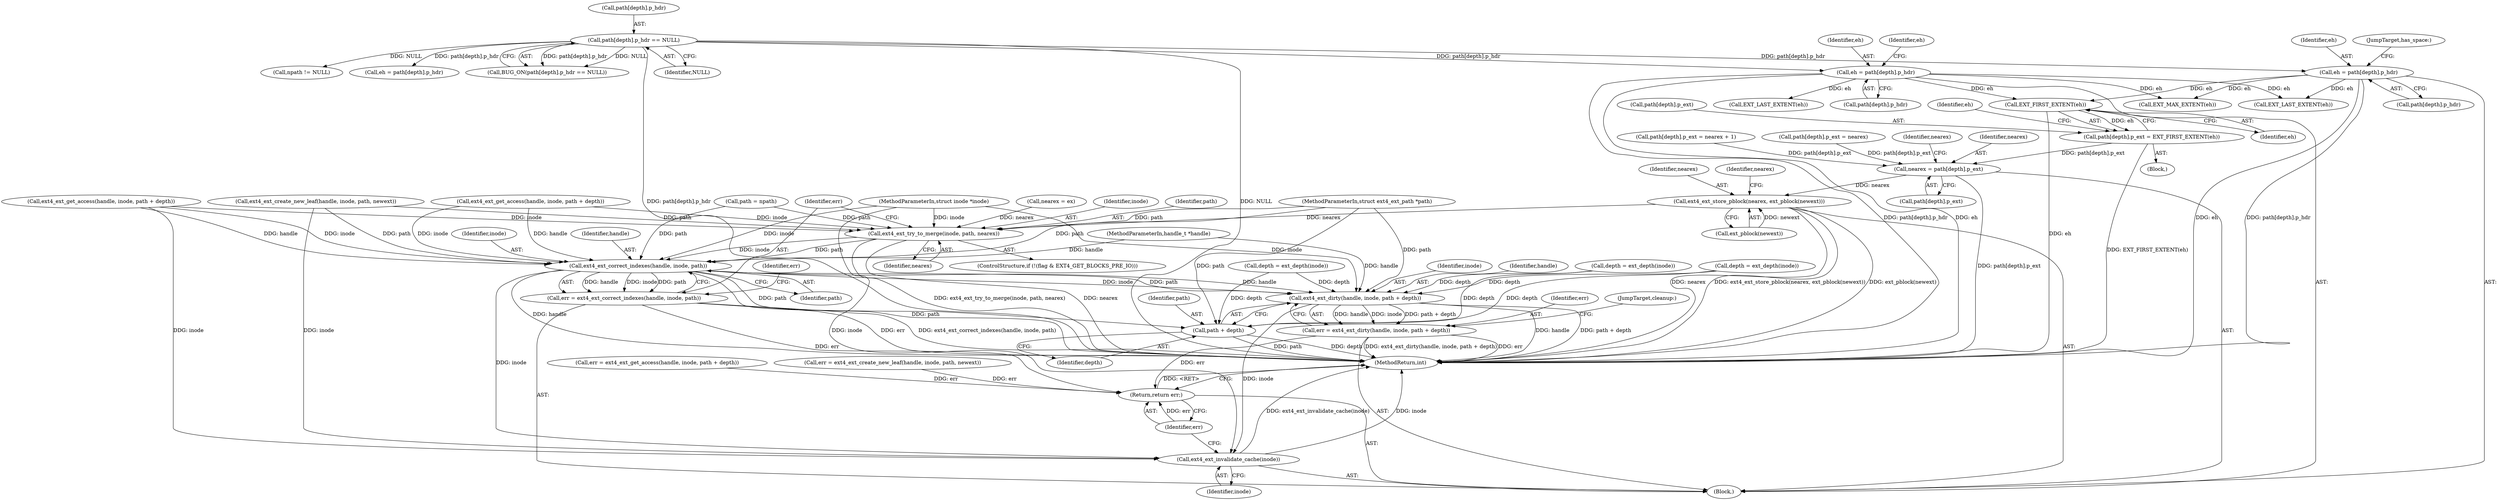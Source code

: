 digraph "0_linux_744692dc059845b2a3022119871846e74d4f6e11_1@pointer" {
"1000403" [label="(Call,EXT_FIRST_EXTENT(eh))"];
"1000355" [label="(Call,eh = path[depth].p_hdr)"];
"1000150" [label="(Call,path[depth].p_hdr == NULL)"];
"1000234" [label="(Call,eh = path[depth].p_hdr)"];
"1000397" [label="(Call,path[depth].p_ext = EXT_FIRST_EXTENT(eh))"];
"1000548" [label="(Call,nearex = path[depth].p_ext)"];
"1000562" [label="(Call,ext4_ext_store_pblock(nearex, ext_pblock(newext)))"];
"1000579" [label="(Call,ext4_ext_try_to_merge(inode, path, nearex))"];
"1000585" [label="(Call,ext4_ext_correct_indexes(handle, inode, path))"];
"1000583" [label="(Call,err = ext4_ext_correct_indexes(handle, inode, path))"];
"1000610" [label="(Return,return err;)"];
"1000594" [label="(Call,ext4_ext_dirty(handle, inode, path + depth))"];
"1000592" [label="(Call,err = ext4_ext_dirty(handle, inode, path + depth))"];
"1000608" [label="(Call,ext4_ext_invalidate_cache(inode))"];
"1000597" [label="(Call,path + depth)"];
"1000116" [label="(Block,)"];
"1000535" [label="(Call,path[depth].p_ext = nearex)"];
"1000230" [label="(Call,depth = ext_depth(inode))"];
"1000584" [label="(Identifier,err)"];
"1000112" [label="(MethodParameterIn,struct inode *inode)"];
"1000600" [label="(JumpTarget,cleanup:)"];
"1000598" [label="(Identifier,path)"];
"1000343" [label="(Call,ext4_ext_create_new_leaf(handle, inode, path, newext))"];
"1000370" [label="(Call,err = ext4_ext_get_access(handle, inode, path + depth))"];
"1000218" [label="(Call,eh = path[depth].p_hdr)"];
"1000574" [label="(ControlStructure,if (!(flag & EXT4_GET_BLOCKS_PRE_IO)))"];
"1000225" [label="(Call,nearex = ex)"];
"1000585" [label="(Call,ext4_ext_correct_indexes(handle, inode, path))"];
"1000138" [label="(Call,depth = ext_depth(inode))"];
"1000557" [label="(Identifier,nearex)"];
"1000149" [label="(Call,BUG_ON(path[depth].p_hdr == NULL))"];
"1000611" [label="(Identifier,err)"];
"1000594" [label="(Call,ext4_ext_dirty(handle, inode, path + depth))"];
"1000351" [label="(Call,depth = ext_depth(inode))"];
"1000593" [label="(Identifier,err)"];
"1000188" [label="(Call,ext4_ext_get_access(handle, inode, path + depth))"];
"1000496" [label="(Call,EXT_MAX_EXTENT(eh))"];
"1000568" [label="(Identifier,nearex)"];
"1000612" [label="(MethodReturn,int)"];
"1000597" [label="(Call,path + depth)"];
"1000608" [label="(Call,ext4_ext_invalidate_cache(inode))"];
"1000403" [label="(Call,EXT_FIRST_EXTENT(eh))"];
"1000579" [label="(Call,ext4_ext_try_to_merge(inode, path, nearex))"];
"1000549" [label="(Identifier,nearex)"];
"1000372" [label="(Call,ext4_ext_get_access(handle, inode, path + depth))"];
"1000583" [label="(Call,err = ext4_ext_correct_indexes(handle, inode, path))"];
"1000550" [label="(Call,path[depth].p_ext)"];
"1000562" [label="(Call,ext4_ext_store_pblock(nearex, ext_pblock(newext)))"];
"1000548" [label="(Call,nearex = path[depth].p_ext)"];
"1000156" [label="(Identifier,NULL)"];
"1000280" [label="(Call,npath != NULL)"];
"1000151" [label="(Call,path[depth].p_hdr)"];
"1000580" [label="(Identifier,inode)"];
"1000545" [label="(Identifier,eh)"];
"1000150" [label="(Call,path[depth].p_hdr == NULL)"];
"1000235" [label="(Identifier,eh)"];
"1000590" [label="(Identifier,err)"];
"1000587" [label="(Identifier,inode)"];
"1000397" [label="(Call,path[depth].p_ext = EXT_FIRST_EXTENT(eh))"];
"1000357" [label="(Call,path[depth].p_hdr)"];
"1000398" [label="(Call,path[depth].p_ext)"];
"1000581" [label="(Identifier,path)"];
"1000327" [label="(Call,path = npath)"];
"1000586" [label="(Identifier,handle)"];
"1000384" [label="(Block,)"];
"1000596" [label="(Identifier,inode)"];
"1000592" [label="(Call,err = ext4_ext_dirty(handle, inode, path + depth))"];
"1000599" [label="(Identifier,depth)"];
"1000420" [label="(Call,EXT_LAST_EXTENT(eh))"];
"1000564" [label="(Call,ext_pblock(newext))"];
"1000254" [label="(Call,EXT_LAST_EXTENT(eh))"];
"1000595" [label="(Identifier,handle)"];
"1000588" [label="(Identifier,path)"];
"1000610" [label="(Return,return err;)"];
"1000245" [label="(Identifier,eh)"];
"1000582" [label="(Identifier,nearex)"];
"1000609" [label="(Identifier,inode)"];
"1000234" [label="(Call,eh = path[depth].p_hdr)"];
"1000341" [label="(Call,err = ext4_ext_create_new_leaf(handle, inode, path, newext))"];
"1000356" [label="(Identifier,eh)"];
"1000236" [label="(Call,path[depth].p_hdr)"];
"1000111" [label="(MethodParameterIn,handle_t *handle)"];
"1000355" [label="(Call,eh = path[depth].p_hdr)"];
"1000563" [label="(Identifier,nearex)"];
"1000113" [label="(MethodParameterIn,struct ext4_ext_path *path)"];
"1000362" [label="(JumpTarget,has_space:)"];
"1000473" [label="(Call,path[depth].p_ext = nearex + 1)"];
"1000404" [label="(Identifier,eh)"];
"1000403" -> "1000397"  [label="AST: "];
"1000403" -> "1000404"  [label="CFG: "];
"1000404" -> "1000403"  [label="AST: "];
"1000397" -> "1000403"  [label="CFG: "];
"1000403" -> "1000612"  [label="DDG: eh"];
"1000403" -> "1000397"  [label="DDG: eh"];
"1000355" -> "1000403"  [label="DDG: eh"];
"1000234" -> "1000403"  [label="DDG: eh"];
"1000355" -> "1000116"  [label="AST: "];
"1000355" -> "1000357"  [label="CFG: "];
"1000356" -> "1000355"  [label="AST: "];
"1000357" -> "1000355"  [label="AST: "];
"1000362" -> "1000355"  [label="CFG: "];
"1000355" -> "1000612"  [label="DDG: eh"];
"1000355" -> "1000612"  [label="DDG: path[depth].p_hdr"];
"1000150" -> "1000355"  [label="DDG: path[depth].p_hdr"];
"1000355" -> "1000420"  [label="DDG: eh"];
"1000355" -> "1000496"  [label="DDG: eh"];
"1000150" -> "1000149"  [label="AST: "];
"1000150" -> "1000156"  [label="CFG: "];
"1000151" -> "1000150"  [label="AST: "];
"1000156" -> "1000150"  [label="AST: "];
"1000149" -> "1000150"  [label="CFG: "];
"1000150" -> "1000612"  [label="DDG: path[depth].p_hdr"];
"1000150" -> "1000612"  [label="DDG: NULL"];
"1000150" -> "1000149"  [label="DDG: path[depth].p_hdr"];
"1000150" -> "1000149"  [label="DDG: NULL"];
"1000150" -> "1000218"  [label="DDG: path[depth].p_hdr"];
"1000150" -> "1000234"  [label="DDG: path[depth].p_hdr"];
"1000150" -> "1000280"  [label="DDG: NULL"];
"1000234" -> "1000116"  [label="AST: "];
"1000234" -> "1000236"  [label="CFG: "];
"1000235" -> "1000234"  [label="AST: "];
"1000236" -> "1000234"  [label="AST: "];
"1000245" -> "1000234"  [label="CFG: "];
"1000234" -> "1000612"  [label="DDG: path[depth].p_hdr"];
"1000234" -> "1000612"  [label="DDG: eh"];
"1000234" -> "1000254"  [label="DDG: eh"];
"1000234" -> "1000420"  [label="DDG: eh"];
"1000234" -> "1000496"  [label="DDG: eh"];
"1000397" -> "1000384"  [label="AST: "];
"1000398" -> "1000397"  [label="AST: "];
"1000545" -> "1000397"  [label="CFG: "];
"1000397" -> "1000612"  [label="DDG: EXT_FIRST_EXTENT(eh)"];
"1000397" -> "1000548"  [label="DDG: path[depth].p_ext"];
"1000548" -> "1000116"  [label="AST: "];
"1000548" -> "1000550"  [label="CFG: "];
"1000549" -> "1000548"  [label="AST: "];
"1000550" -> "1000548"  [label="AST: "];
"1000557" -> "1000548"  [label="CFG: "];
"1000548" -> "1000612"  [label="DDG: path[depth].p_ext"];
"1000535" -> "1000548"  [label="DDG: path[depth].p_ext"];
"1000473" -> "1000548"  [label="DDG: path[depth].p_ext"];
"1000548" -> "1000562"  [label="DDG: nearex"];
"1000562" -> "1000116"  [label="AST: "];
"1000562" -> "1000564"  [label="CFG: "];
"1000563" -> "1000562"  [label="AST: "];
"1000564" -> "1000562"  [label="AST: "];
"1000568" -> "1000562"  [label="CFG: "];
"1000562" -> "1000612"  [label="DDG: nearex"];
"1000562" -> "1000612"  [label="DDG: ext4_ext_store_pblock(nearex, ext_pblock(newext))"];
"1000562" -> "1000612"  [label="DDG: ext_pblock(newext)"];
"1000564" -> "1000562"  [label="DDG: newext"];
"1000562" -> "1000579"  [label="DDG: nearex"];
"1000579" -> "1000574"  [label="AST: "];
"1000579" -> "1000582"  [label="CFG: "];
"1000580" -> "1000579"  [label="AST: "];
"1000581" -> "1000579"  [label="AST: "];
"1000582" -> "1000579"  [label="AST: "];
"1000584" -> "1000579"  [label="CFG: "];
"1000579" -> "1000612"  [label="DDG: ext4_ext_try_to_merge(inode, path, nearex)"];
"1000579" -> "1000612"  [label="DDG: nearex"];
"1000188" -> "1000579"  [label="DDG: inode"];
"1000372" -> "1000579"  [label="DDG: inode"];
"1000112" -> "1000579"  [label="DDG: inode"];
"1000113" -> "1000579"  [label="DDG: path"];
"1000327" -> "1000579"  [label="DDG: path"];
"1000343" -> "1000579"  [label="DDG: path"];
"1000225" -> "1000579"  [label="DDG: nearex"];
"1000579" -> "1000585"  [label="DDG: inode"];
"1000579" -> "1000585"  [label="DDG: path"];
"1000585" -> "1000583"  [label="AST: "];
"1000585" -> "1000588"  [label="CFG: "];
"1000586" -> "1000585"  [label="AST: "];
"1000587" -> "1000585"  [label="AST: "];
"1000588" -> "1000585"  [label="AST: "];
"1000583" -> "1000585"  [label="CFG: "];
"1000585" -> "1000612"  [label="DDG: path"];
"1000585" -> "1000612"  [label="DDG: handle"];
"1000585" -> "1000583"  [label="DDG: handle"];
"1000585" -> "1000583"  [label="DDG: inode"];
"1000585" -> "1000583"  [label="DDG: path"];
"1000188" -> "1000585"  [label="DDG: handle"];
"1000188" -> "1000585"  [label="DDG: inode"];
"1000372" -> "1000585"  [label="DDG: handle"];
"1000372" -> "1000585"  [label="DDG: inode"];
"1000111" -> "1000585"  [label="DDG: handle"];
"1000112" -> "1000585"  [label="DDG: inode"];
"1000113" -> "1000585"  [label="DDG: path"];
"1000327" -> "1000585"  [label="DDG: path"];
"1000343" -> "1000585"  [label="DDG: path"];
"1000585" -> "1000594"  [label="DDG: handle"];
"1000585" -> "1000594"  [label="DDG: inode"];
"1000585" -> "1000594"  [label="DDG: path"];
"1000585" -> "1000597"  [label="DDG: path"];
"1000585" -> "1000608"  [label="DDG: inode"];
"1000583" -> "1000116"  [label="AST: "];
"1000584" -> "1000583"  [label="AST: "];
"1000590" -> "1000583"  [label="CFG: "];
"1000583" -> "1000612"  [label="DDG: err"];
"1000583" -> "1000612"  [label="DDG: ext4_ext_correct_indexes(handle, inode, path)"];
"1000583" -> "1000610"  [label="DDG: err"];
"1000610" -> "1000116"  [label="AST: "];
"1000610" -> "1000611"  [label="CFG: "];
"1000611" -> "1000610"  [label="AST: "];
"1000612" -> "1000610"  [label="CFG: "];
"1000610" -> "1000612"  [label="DDG: <RET>"];
"1000611" -> "1000610"  [label="DDG: err"];
"1000341" -> "1000610"  [label="DDG: err"];
"1000592" -> "1000610"  [label="DDG: err"];
"1000370" -> "1000610"  [label="DDG: err"];
"1000594" -> "1000592"  [label="AST: "];
"1000594" -> "1000597"  [label="CFG: "];
"1000595" -> "1000594"  [label="AST: "];
"1000596" -> "1000594"  [label="AST: "];
"1000597" -> "1000594"  [label="AST: "];
"1000592" -> "1000594"  [label="CFG: "];
"1000594" -> "1000612"  [label="DDG: handle"];
"1000594" -> "1000612"  [label="DDG: path + depth"];
"1000594" -> "1000592"  [label="DDG: handle"];
"1000594" -> "1000592"  [label="DDG: inode"];
"1000594" -> "1000592"  [label="DDG: path + depth"];
"1000111" -> "1000594"  [label="DDG: handle"];
"1000112" -> "1000594"  [label="DDG: inode"];
"1000113" -> "1000594"  [label="DDG: path"];
"1000230" -> "1000594"  [label="DDG: depth"];
"1000351" -> "1000594"  [label="DDG: depth"];
"1000138" -> "1000594"  [label="DDG: depth"];
"1000594" -> "1000608"  [label="DDG: inode"];
"1000592" -> "1000116"  [label="AST: "];
"1000593" -> "1000592"  [label="AST: "];
"1000600" -> "1000592"  [label="CFG: "];
"1000592" -> "1000612"  [label="DDG: ext4_ext_dirty(handle, inode, path + depth)"];
"1000592" -> "1000612"  [label="DDG: err"];
"1000608" -> "1000116"  [label="AST: "];
"1000608" -> "1000609"  [label="CFG: "];
"1000609" -> "1000608"  [label="AST: "];
"1000611" -> "1000608"  [label="CFG: "];
"1000608" -> "1000612"  [label="DDG: ext4_ext_invalidate_cache(inode)"];
"1000608" -> "1000612"  [label="DDG: inode"];
"1000372" -> "1000608"  [label="DDG: inode"];
"1000343" -> "1000608"  [label="DDG: inode"];
"1000112" -> "1000608"  [label="DDG: inode"];
"1000597" -> "1000599"  [label="CFG: "];
"1000598" -> "1000597"  [label="AST: "];
"1000599" -> "1000597"  [label="AST: "];
"1000597" -> "1000612"  [label="DDG: depth"];
"1000597" -> "1000612"  [label="DDG: path"];
"1000113" -> "1000597"  [label="DDG: path"];
"1000230" -> "1000597"  [label="DDG: depth"];
"1000351" -> "1000597"  [label="DDG: depth"];
"1000138" -> "1000597"  [label="DDG: depth"];
}
